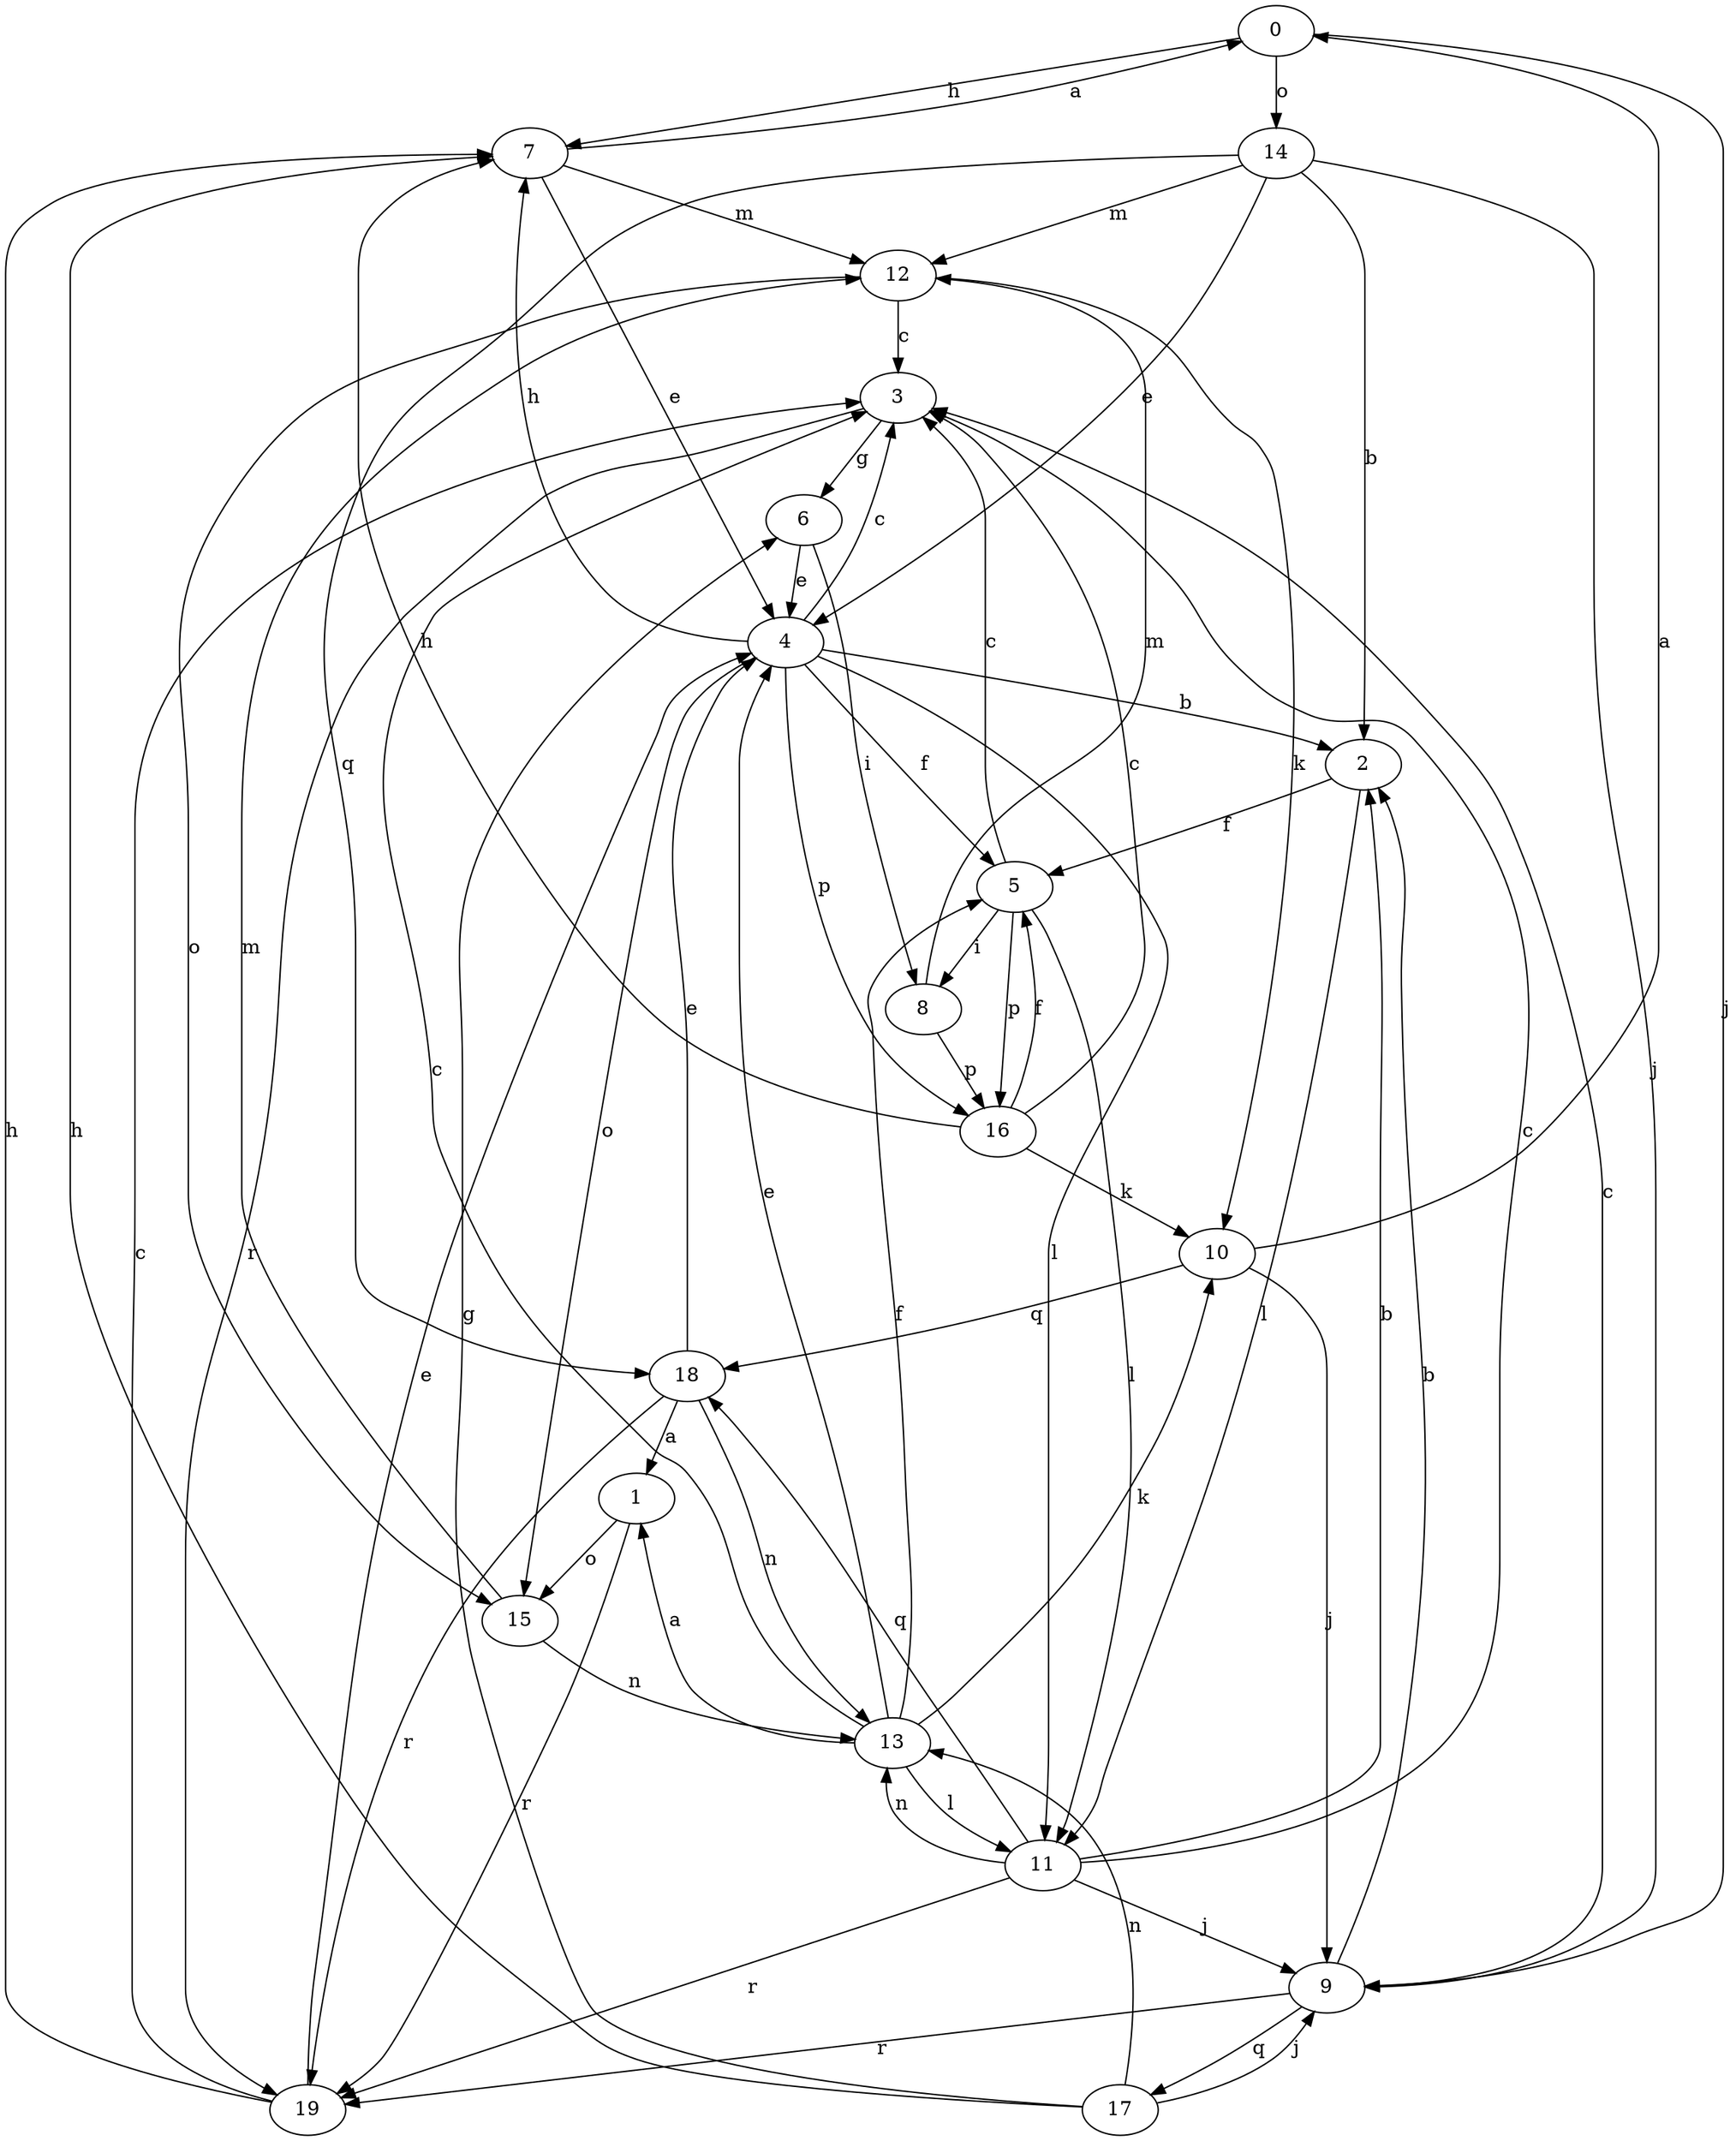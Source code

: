 strict digraph  {
0;
1;
2;
3;
4;
5;
6;
7;
8;
9;
10;
11;
12;
13;
14;
15;
16;
17;
18;
19;
0 -> 7  [label=h];
0 -> 9  [label=j];
0 -> 14  [label=o];
1 -> 15  [label=o];
1 -> 19  [label=r];
2 -> 5  [label=f];
2 -> 11  [label=l];
3 -> 6  [label=g];
3 -> 19  [label=r];
4 -> 2  [label=b];
4 -> 3  [label=c];
4 -> 5  [label=f];
4 -> 7  [label=h];
4 -> 11  [label=l];
4 -> 15  [label=o];
4 -> 16  [label=p];
5 -> 3  [label=c];
5 -> 8  [label=i];
5 -> 11  [label=l];
5 -> 16  [label=p];
6 -> 4  [label=e];
6 -> 8  [label=i];
7 -> 0  [label=a];
7 -> 4  [label=e];
7 -> 12  [label=m];
8 -> 12  [label=m];
8 -> 16  [label=p];
9 -> 2  [label=b];
9 -> 3  [label=c];
9 -> 17  [label=q];
9 -> 19  [label=r];
10 -> 0  [label=a];
10 -> 9  [label=j];
10 -> 18  [label=q];
11 -> 2  [label=b];
11 -> 3  [label=c];
11 -> 9  [label=j];
11 -> 13  [label=n];
11 -> 18  [label=q];
11 -> 19  [label=r];
12 -> 3  [label=c];
12 -> 10  [label=k];
12 -> 15  [label=o];
13 -> 1  [label=a];
13 -> 3  [label=c];
13 -> 4  [label=e];
13 -> 5  [label=f];
13 -> 10  [label=k];
13 -> 11  [label=l];
14 -> 2  [label=b];
14 -> 4  [label=e];
14 -> 9  [label=j];
14 -> 12  [label=m];
14 -> 18  [label=q];
15 -> 12  [label=m];
15 -> 13  [label=n];
16 -> 3  [label=c];
16 -> 5  [label=f];
16 -> 7  [label=h];
16 -> 10  [label=k];
17 -> 6  [label=g];
17 -> 7  [label=h];
17 -> 9  [label=j];
17 -> 13  [label=n];
18 -> 1  [label=a];
18 -> 4  [label=e];
18 -> 13  [label=n];
18 -> 19  [label=r];
19 -> 3  [label=c];
19 -> 4  [label=e];
19 -> 7  [label=h];
}
